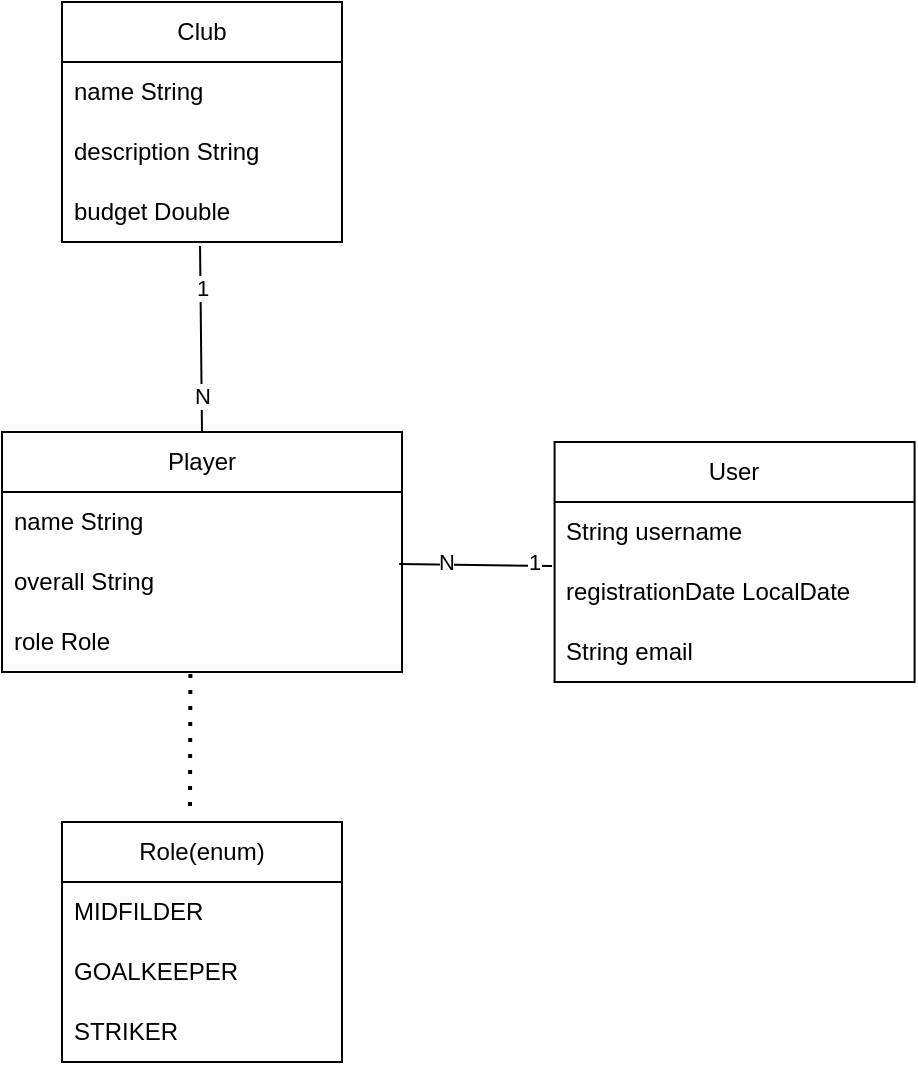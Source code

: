 <mxfile version="24.7.17">
  <diagram name="Strona-1" id="CxboSSUx8Qmzzvb3A2QK">
    <mxGraphModel dx="2074" dy="1098" grid="1" gridSize="10" guides="1" tooltips="1" connect="1" arrows="1" fold="1" page="1" pageScale="1" pageWidth="827" pageHeight="1169" math="0" shadow="0">
      <root>
        <mxCell id="0" />
        <mxCell id="1" parent="0" />
        <mxCell id="shy-tyMeLJOB1zwTPaBQ-4" value="Club" style="swimlane;fontStyle=0;childLayout=stackLayout;horizontal=1;startSize=30;horizontalStack=0;resizeParent=1;resizeParentMax=0;resizeLast=0;collapsible=1;marginBottom=0;whiteSpace=wrap;html=1;" parent="1" vertex="1">
          <mxGeometry x="200" y="240" width="140" height="120" as="geometry" />
        </mxCell>
        <mxCell id="shy-tyMeLJOB1zwTPaBQ-5" value="name String" style="text;strokeColor=none;fillColor=none;align=left;verticalAlign=middle;spacingLeft=4;spacingRight=4;overflow=hidden;points=[[0,0.5],[1,0.5]];portConstraint=eastwest;rotatable=0;whiteSpace=wrap;html=1;" parent="shy-tyMeLJOB1zwTPaBQ-4" vertex="1">
          <mxGeometry y="30" width="140" height="30" as="geometry" />
        </mxCell>
        <mxCell id="shy-tyMeLJOB1zwTPaBQ-6" value="description String" style="text;strokeColor=none;fillColor=none;align=left;verticalAlign=middle;spacingLeft=4;spacingRight=4;overflow=hidden;points=[[0,0.5],[1,0.5]];portConstraint=eastwest;rotatable=0;whiteSpace=wrap;html=1;" parent="shy-tyMeLJOB1zwTPaBQ-4" vertex="1">
          <mxGeometry y="60" width="140" height="30" as="geometry" />
        </mxCell>
        <mxCell id="shy-tyMeLJOB1zwTPaBQ-7" value="budget Double" style="text;strokeColor=none;fillColor=none;align=left;verticalAlign=middle;spacingLeft=4;spacingRight=4;overflow=hidden;points=[[0,0.5],[1,0.5]];portConstraint=eastwest;rotatable=0;whiteSpace=wrap;html=1;" parent="shy-tyMeLJOB1zwTPaBQ-4" vertex="1">
          <mxGeometry y="90" width="140" height="30" as="geometry" />
        </mxCell>
        <mxCell id="shy-tyMeLJOB1zwTPaBQ-8" value="User" style="swimlane;fontStyle=0;childLayout=stackLayout;horizontal=1;startSize=30;horizontalStack=0;resizeParent=1;resizeParentMax=0;resizeLast=0;collapsible=1;marginBottom=0;whiteSpace=wrap;html=1;" parent="1" vertex="1">
          <mxGeometry x="446.29" y="460" width="180" height="120" as="geometry" />
        </mxCell>
        <mxCell id="shy-tyMeLJOB1zwTPaBQ-9" value="String username" style="text;strokeColor=none;fillColor=none;align=left;verticalAlign=middle;spacingLeft=4;spacingRight=4;overflow=hidden;points=[[0,0.5],[1,0.5]];portConstraint=eastwest;rotatable=0;whiteSpace=wrap;html=1;" parent="shy-tyMeLJOB1zwTPaBQ-8" vertex="1">
          <mxGeometry y="30" width="180" height="30" as="geometry" />
        </mxCell>
        <mxCell id="shy-tyMeLJOB1zwTPaBQ-10" value="registrationDate LocalDate" style="text;strokeColor=none;fillColor=none;align=left;verticalAlign=middle;spacingLeft=4;spacingRight=4;overflow=hidden;points=[[0,0.5],[1,0.5]];portConstraint=eastwest;rotatable=0;whiteSpace=wrap;html=1;" parent="shy-tyMeLJOB1zwTPaBQ-8" vertex="1">
          <mxGeometry y="60" width="180" height="30" as="geometry" />
        </mxCell>
        <mxCell id="shy-tyMeLJOB1zwTPaBQ-11" value="String email" style="text;strokeColor=none;fillColor=none;align=left;verticalAlign=middle;spacingLeft=4;spacingRight=4;overflow=hidden;points=[[0,0.5],[1,0.5]];portConstraint=eastwest;rotatable=0;whiteSpace=wrap;html=1;" parent="shy-tyMeLJOB1zwTPaBQ-8" vertex="1">
          <mxGeometry y="90" width="180" height="30" as="geometry" />
        </mxCell>
        <mxCell id="shy-tyMeLJOB1zwTPaBQ-12" value="Player" style="swimlane;fontStyle=0;childLayout=stackLayout;horizontal=1;startSize=30;horizontalStack=0;resizeParent=1;resizeParentMax=0;resizeLast=0;collapsible=1;marginBottom=0;whiteSpace=wrap;html=1;" parent="1" vertex="1">
          <mxGeometry x="170" y="455" width="200" height="120" as="geometry" />
        </mxCell>
        <mxCell id="shy-tyMeLJOB1zwTPaBQ-13" value="name String" style="text;strokeColor=none;fillColor=none;align=left;verticalAlign=middle;spacingLeft=4;spacingRight=4;overflow=hidden;points=[[0,0.5],[1,0.5]];portConstraint=eastwest;rotatable=0;whiteSpace=wrap;html=1;" parent="shy-tyMeLJOB1zwTPaBQ-12" vertex="1">
          <mxGeometry y="30" width="200" height="30" as="geometry" />
        </mxCell>
        <mxCell id="shy-tyMeLJOB1zwTPaBQ-14" value="overall String" style="text;strokeColor=none;fillColor=none;align=left;verticalAlign=middle;spacingLeft=4;spacingRight=4;overflow=hidden;points=[[0,0.5],[1,0.5]];portConstraint=eastwest;rotatable=0;whiteSpace=wrap;html=1;" parent="shy-tyMeLJOB1zwTPaBQ-12" vertex="1">
          <mxGeometry y="60" width="200" height="30" as="geometry" />
        </mxCell>
        <mxCell id="shy-tyMeLJOB1zwTPaBQ-15" value="role Role" style="text;strokeColor=none;fillColor=none;align=left;verticalAlign=middle;spacingLeft=4;spacingRight=4;overflow=hidden;points=[[0,0.5],[1,0.5]];portConstraint=eastwest;rotatable=0;whiteSpace=wrap;html=1;" parent="shy-tyMeLJOB1zwTPaBQ-12" vertex="1">
          <mxGeometry y="90" width="200" height="30" as="geometry" />
        </mxCell>
        <mxCell id="shy-tyMeLJOB1zwTPaBQ-16" value="Role(enum)" style="swimlane;fontStyle=0;childLayout=stackLayout;horizontal=1;startSize=30;horizontalStack=0;resizeParent=1;resizeParentMax=0;resizeLast=0;collapsible=1;marginBottom=0;whiteSpace=wrap;html=1;" parent="1" vertex="1">
          <mxGeometry x="200" y="650" width="140" height="120" as="geometry" />
        </mxCell>
        <mxCell id="shy-tyMeLJOB1zwTPaBQ-17" value="MIDFILDER" style="text;strokeColor=none;fillColor=none;align=left;verticalAlign=middle;spacingLeft=4;spacingRight=4;overflow=hidden;points=[[0,0.5],[1,0.5]];portConstraint=eastwest;rotatable=0;whiteSpace=wrap;html=1;" parent="shy-tyMeLJOB1zwTPaBQ-16" vertex="1">
          <mxGeometry y="30" width="140" height="30" as="geometry" />
        </mxCell>
        <mxCell id="shy-tyMeLJOB1zwTPaBQ-18" value="GOALKEEPER" style="text;strokeColor=none;fillColor=none;align=left;verticalAlign=middle;spacingLeft=4;spacingRight=4;overflow=hidden;points=[[0,0.5],[1,0.5]];portConstraint=eastwest;rotatable=0;whiteSpace=wrap;html=1;" parent="shy-tyMeLJOB1zwTPaBQ-16" vertex="1">
          <mxGeometry y="60" width="140" height="30" as="geometry" />
        </mxCell>
        <mxCell id="shy-tyMeLJOB1zwTPaBQ-19" value="STRIKER" style="text;strokeColor=none;fillColor=none;align=left;verticalAlign=middle;spacingLeft=4;spacingRight=4;overflow=hidden;points=[[0,0.5],[1,0.5]];portConstraint=eastwest;rotatable=0;whiteSpace=wrap;html=1;" parent="shy-tyMeLJOB1zwTPaBQ-16" vertex="1">
          <mxGeometry y="90" width="140" height="30" as="geometry" />
        </mxCell>
        <mxCell id="shy-tyMeLJOB1zwTPaBQ-20" value="" style="endArrow=none;html=1;rounded=0;exitX=0.493;exitY=1.067;exitDx=0;exitDy=0;exitPerimeter=0;entryX=0.5;entryY=0;entryDx=0;entryDy=0;" parent="1" source="shy-tyMeLJOB1zwTPaBQ-7" target="shy-tyMeLJOB1zwTPaBQ-12" edge="1">
          <mxGeometry width="50" height="50" relative="1" as="geometry">
            <mxPoint x="370" y="365" as="sourcePoint" />
            <mxPoint x="420" y="315" as="targetPoint" />
          </mxGeometry>
        </mxCell>
        <mxCell id="shy-tyMeLJOB1zwTPaBQ-22" value="1" style="edgeLabel;html=1;align=center;verticalAlign=middle;resizable=0;points=[];" parent="shy-tyMeLJOB1zwTPaBQ-20" vertex="1" connectable="0">
          <mxGeometry x="-0.548" y="3" relative="1" as="geometry">
            <mxPoint x="-2" as="offset" />
          </mxGeometry>
        </mxCell>
        <mxCell id="shy-tyMeLJOB1zwTPaBQ-23" value="N" style="edgeLabel;html=1;align=center;verticalAlign=middle;resizable=0;points=[];" parent="shy-tyMeLJOB1zwTPaBQ-20" vertex="1" connectable="0">
          <mxGeometry x="0.613" y="-2" relative="1" as="geometry">
            <mxPoint x="2" as="offset" />
          </mxGeometry>
        </mxCell>
        <mxCell id="shy-tyMeLJOB1zwTPaBQ-24" value="" style="endArrow=none;html=1;rounded=0;exitX=0.993;exitY=0.2;exitDx=0;exitDy=0;exitPerimeter=0;entryX=-0.007;entryY=0.067;entryDx=0;entryDy=0;entryPerimeter=0;" parent="1" source="shy-tyMeLJOB1zwTPaBQ-14" target="shy-tyMeLJOB1zwTPaBQ-10" edge="1">
          <mxGeometry width="50" height="50" relative="1" as="geometry">
            <mxPoint x="390" y="590" as="sourcePoint" />
            <mxPoint x="440" y="540" as="targetPoint" />
          </mxGeometry>
        </mxCell>
        <mxCell id="shy-tyMeLJOB1zwTPaBQ-25" value="1" style="edgeLabel;html=1;align=center;verticalAlign=middle;resizable=0;points=[];" parent="shy-tyMeLJOB1zwTPaBQ-24" vertex="1" connectable="0">
          <mxGeometry x="0.771" y="3" relative="1" as="geometry">
            <mxPoint y="1" as="offset" />
          </mxGeometry>
        </mxCell>
        <mxCell id="shy-tyMeLJOB1zwTPaBQ-26" value="N" style="edgeLabel;html=1;align=center;verticalAlign=middle;resizable=0;points=[];" parent="shy-tyMeLJOB1zwTPaBQ-24" vertex="1" connectable="0">
          <mxGeometry x="-0.772" y="-1" relative="1" as="geometry">
            <mxPoint x="15" y="-2" as="offset" />
          </mxGeometry>
        </mxCell>
        <mxCell id="shy-tyMeLJOB1zwTPaBQ-30" value="" style="endArrow=none;dashed=1;html=1;dashPattern=1 3;strokeWidth=2;rounded=0;exitX=0.471;exitY=1.033;exitDx=0;exitDy=0;exitPerimeter=0;entryX=0.457;entryY=-0.017;entryDx=0;entryDy=0;entryPerimeter=0;" parent="1" source="shy-tyMeLJOB1zwTPaBQ-15" target="shy-tyMeLJOB1zwTPaBQ-16" edge="1">
          <mxGeometry width="50" height="50" relative="1" as="geometry">
            <mxPoint x="410" y="590" as="sourcePoint" />
            <mxPoint x="460" y="540" as="targetPoint" />
          </mxGeometry>
        </mxCell>
      </root>
    </mxGraphModel>
  </diagram>
</mxfile>
